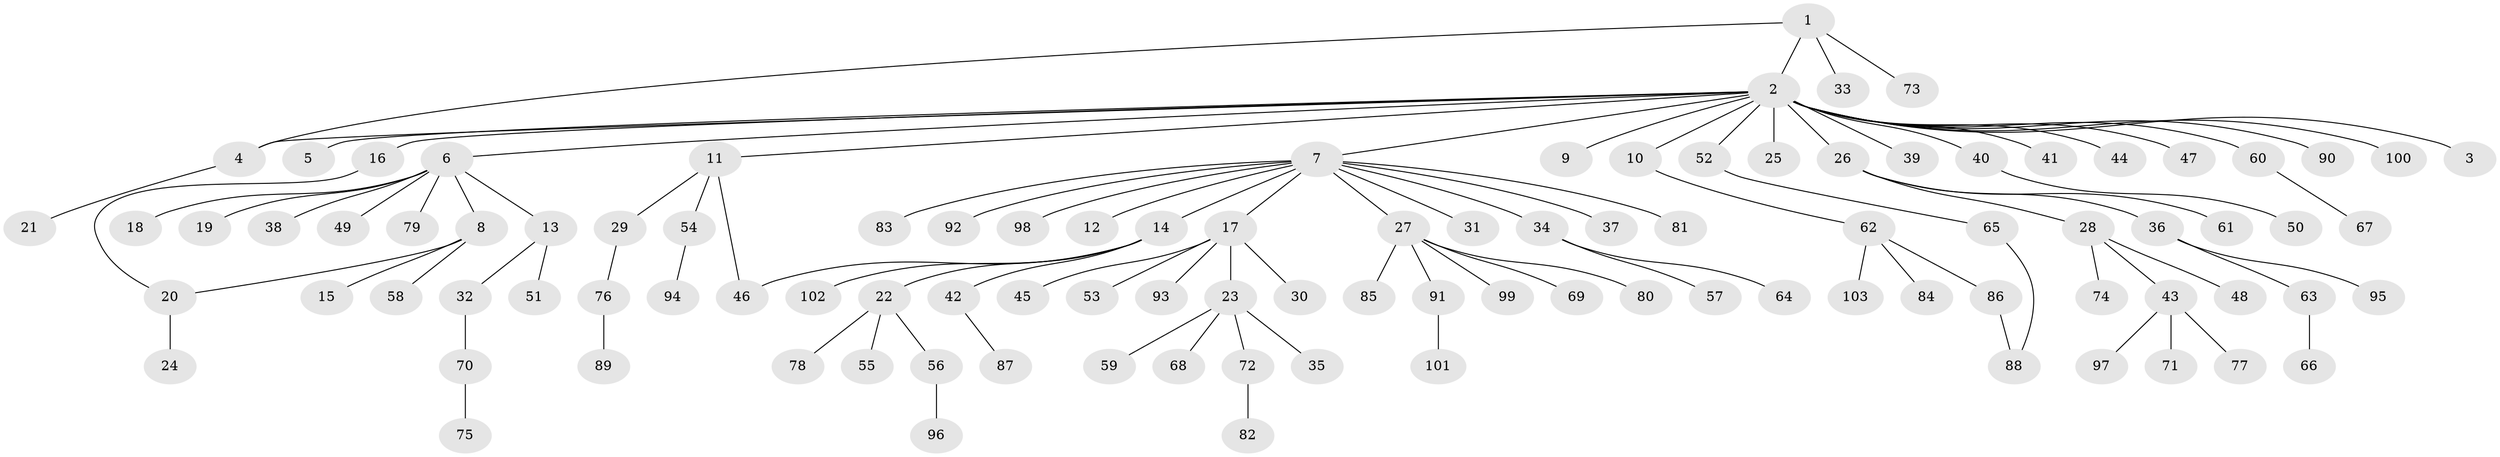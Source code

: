 // Generated by graph-tools (version 1.1) at 2025/14/03/09/25 04:14:27]
// undirected, 103 vertices, 106 edges
graph export_dot {
graph [start="1"]
  node [color=gray90,style=filled];
  1;
  2;
  3;
  4;
  5;
  6;
  7;
  8;
  9;
  10;
  11;
  12;
  13;
  14;
  15;
  16;
  17;
  18;
  19;
  20;
  21;
  22;
  23;
  24;
  25;
  26;
  27;
  28;
  29;
  30;
  31;
  32;
  33;
  34;
  35;
  36;
  37;
  38;
  39;
  40;
  41;
  42;
  43;
  44;
  45;
  46;
  47;
  48;
  49;
  50;
  51;
  52;
  53;
  54;
  55;
  56;
  57;
  58;
  59;
  60;
  61;
  62;
  63;
  64;
  65;
  66;
  67;
  68;
  69;
  70;
  71;
  72;
  73;
  74;
  75;
  76;
  77;
  78;
  79;
  80;
  81;
  82;
  83;
  84;
  85;
  86;
  87;
  88;
  89;
  90;
  91;
  92;
  93;
  94;
  95;
  96;
  97;
  98;
  99;
  100;
  101;
  102;
  103;
  1 -- 2;
  1 -- 4;
  1 -- 33;
  1 -- 73;
  2 -- 3;
  2 -- 4;
  2 -- 5;
  2 -- 6;
  2 -- 7;
  2 -- 9;
  2 -- 10;
  2 -- 11;
  2 -- 16;
  2 -- 25;
  2 -- 26;
  2 -- 39;
  2 -- 40;
  2 -- 41;
  2 -- 44;
  2 -- 47;
  2 -- 52;
  2 -- 60;
  2 -- 90;
  2 -- 100;
  4 -- 21;
  6 -- 8;
  6 -- 13;
  6 -- 18;
  6 -- 19;
  6 -- 38;
  6 -- 49;
  6 -- 79;
  7 -- 12;
  7 -- 14;
  7 -- 17;
  7 -- 27;
  7 -- 31;
  7 -- 34;
  7 -- 37;
  7 -- 81;
  7 -- 83;
  7 -- 92;
  7 -- 98;
  8 -- 15;
  8 -- 20;
  8 -- 58;
  10 -- 62;
  11 -- 29;
  11 -- 46;
  11 -- 54;
  13 -- 32;
  13 -- 51;
  14 -- 22;
  14 -- 42;
  14 -- 46;
  14 -- 102;
  16 -- 20;
  17 -- 23;
  17 -- 30;
  17 -- 45;
  17 -- 53;
  17 -- 93;
  20 -- 24;
  22 -- 55;
  22 -- 56;
  22 -- 78;
  23 -- 35;
  23 -- 59;
  23 -- 68;
  23 -- 72;
  26 -- 28;
  26 -- 36;
  26 -- 61;
  27 -- 69;
  27 -- 80;
  27 -- 85;
  27 -- 91;
  27 -- 99;
  28 -- 43;
  28 -- 48;
  28 -- 74;
  29 -- 76;
  32 -- 70;
  34 -- 57;
  34 -- 64;
  36 -- 63;
  36 -- 95;
  40 -- 50;
  42 -- 87;
  43 -- 71;
  43 -- 77;
  43 -- 97;
  52 -- 65;
  54 -- 94;
  56 -- 96;
  60 -- 67;
  62 -- 84;
  62 -- 86;
  62 -- 103;
  63 -- 66;
  65 -- 88;
  70 -- 75;
  72 -- 82;
  76 -- 89;
  86 -- 88;
  91 -- 101;
}
